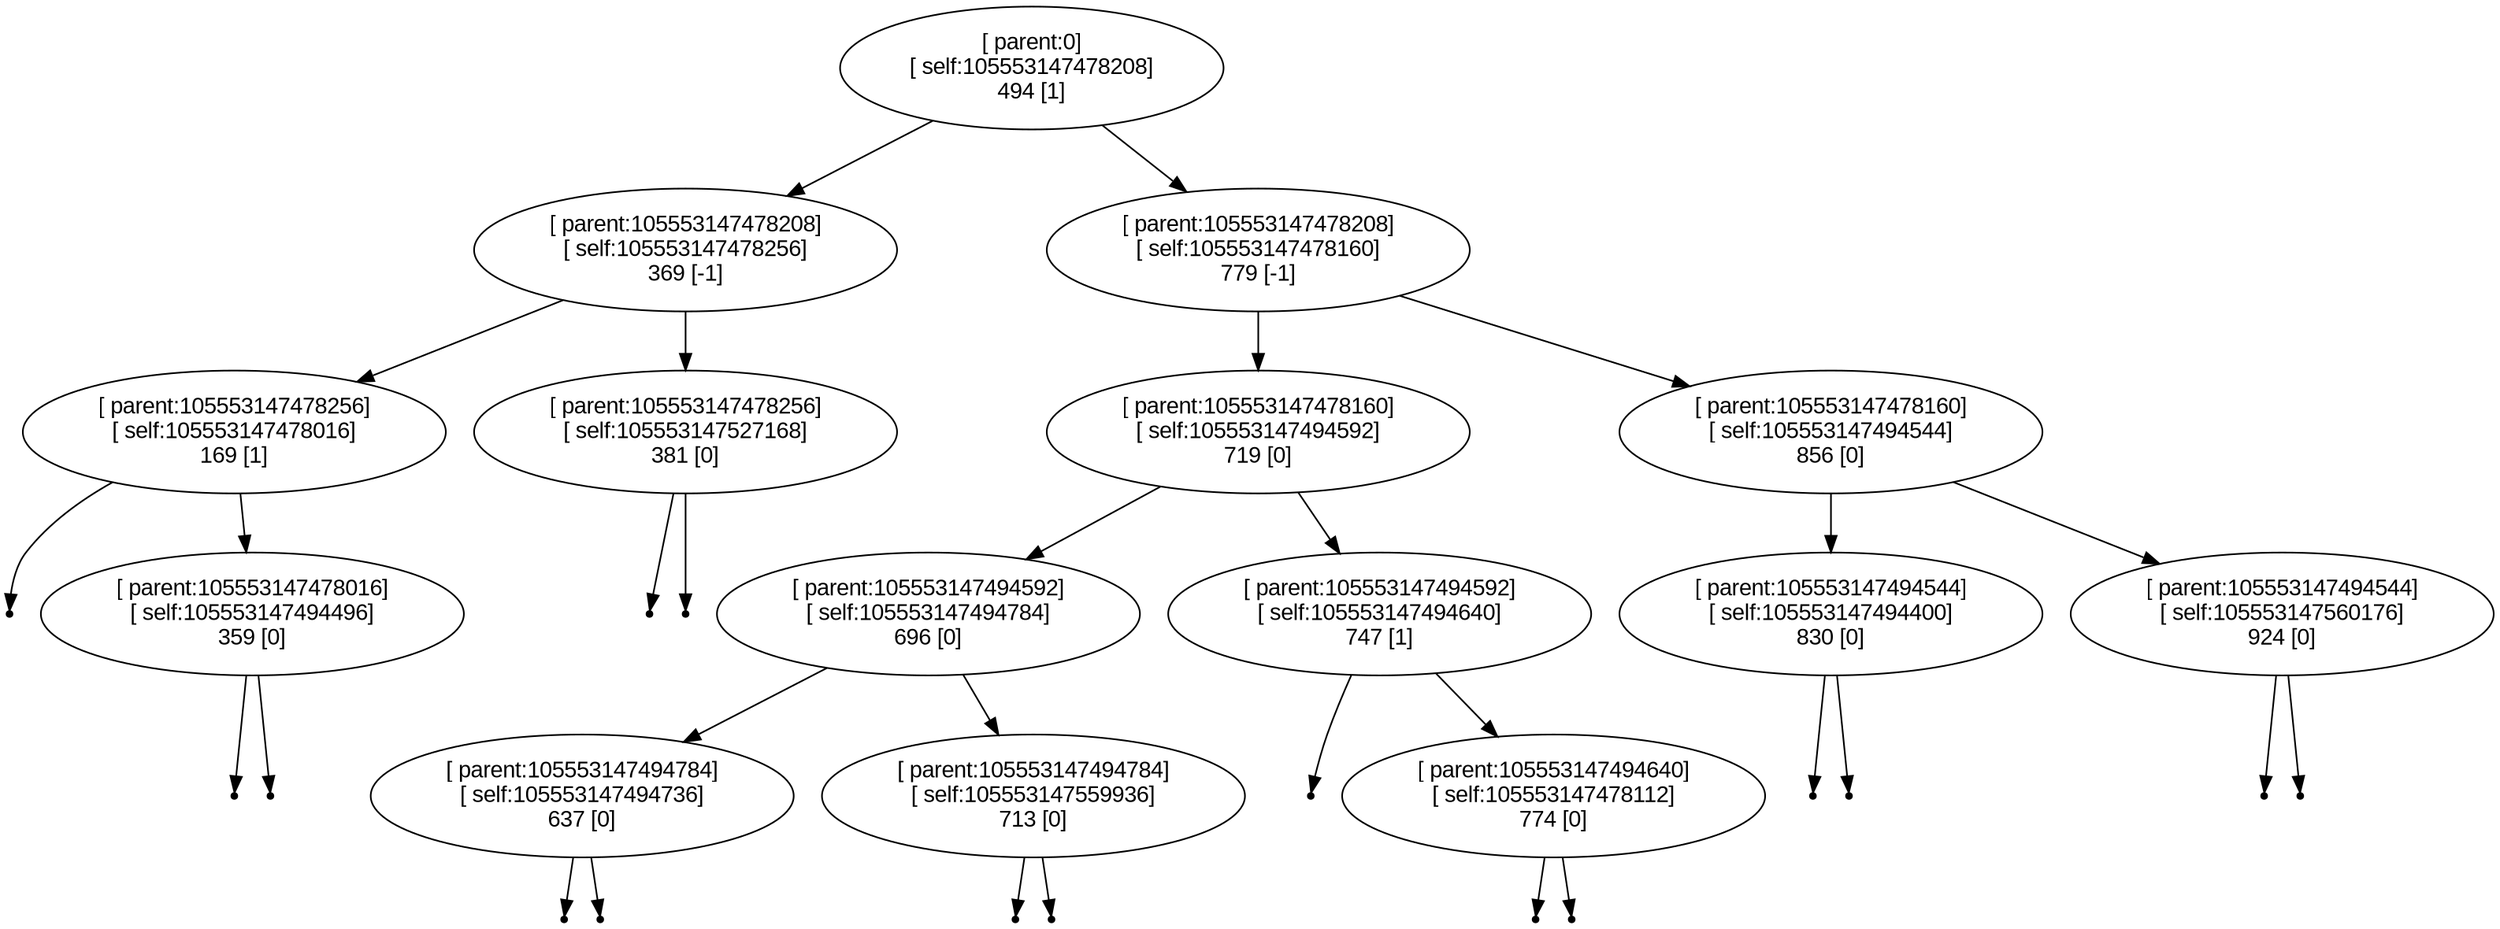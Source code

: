 digraph BST {
    node [fontname="Arial"];
    "[ parent:0]
[ self:105553147478208]
494 [1]" -> "[ parent:105553147478208]
[ self:105553147478256]
369 [-1]";
    "[ parent:0]
[ self:105553147478208]
494 [1]" -> "[ parent:105553147478208]
[ self:105553147478160]
779 [-1]";
    "[ parent:105553147478208]
[ self:105553147478256]
369 [-1]" -> "[ parent:105553147478256]
[ self:105553147478016]
169 [1]";
    "[ parent:105553147478208]
[ self:105553147478256]
369 [-1]" -> "[ parent:105553147478256]
[ self:105553147527168]
381 [0]";
    null141 [shape=point];
    "[ parent:105553147478256]
[ self:105553147478016]
169 [1]" -> "null141"
    "[ parent:105553147478256]
[ self:105553147478016]
169 [1]" -> "[ parent:105553147478016]
[ self:105553147494496]
359 [0]";
    null142 [shape=point];
    "[ parent:105553147478016]
[ self:105553147494496]
359 [0]" -> "null142"
    null143 [shape=point];
    "[ parent:105553147478016]
[ self:105553147494496]
359 [0]" -> "null143"
    null144 [shape=point];
    "[ parent:105553147478256]
[ self:105553147527168]
381 [0]" -> "null144"
    null145 [shape=point];
    "[ parent:105553147478256]
[ self:105553147527168]
381 [0]" -> "null145"
    "[ parent:105553147478208]
[ self:105553147478160]
779 [-1]" -> "[ parent:105553147478160]
[ self:105553147494592]
719 [0]";
    "[ parent:105553147478208]
[ self:105553147478160]
779 [-1]" -> "[ parent:105553147478160]
[ self:105553147494544]
856 [0]";
    "[ parent:105553147478160]
[ self:105553147494592]
719 [0]" -> "[ parent:105553147494592]
[ self:105553147494784]
696 [0]";
    "[ parent:105553147478160]
[ self:105553147494592]
719 [0]" -> "[ parent:105553147494592]
[ self:105553147494640]
747 [1]";
    "[ parent:105553147494592]
[ self:105553147494784]
696 [0]" -> "[ parent:105553147494784]
[ self:105553147494736]
637 [0]";
    "[ parent:105553147494592]
[ self:105553147494784]
696 [0]" -> "[ parent:105553147494784]
[ self:105553147559936]
713 [0]";
    null146 [shape=point];
    "[ parent:105553147494784]
[ self:105553147494736]
637 [0]" -> "null146"
    null147 [shape=point];
    "[ parent:105553147494784]
[ self:105553147494736]
637 [0]" -> "null147"
    null148 [shape=point];
    "[ parent:105553147494784]
[ self:105553147559936]
713 [0]" -> "null148"
    null149 [shape=point];
    "[ parent:105553147494784]
[ self:105553147559936]
713 [0]" -> "null149"
    null150 [shape=point];
    "[ parent:105553147494592]
[ self:105553147494640]
747 [1]" -> "null150"
    "[ parent:105553147494592]
[ self:105553147494640]
747 [1]" -> "[ parent:105553147494640]
[ self:105553147478112]
774 [0]";
    null151 [shape=point];
    "[ parent:105553147494640]
[ self:105553147478112]
774 [0]" -> "null151"
    null152 [shape=point];
    "[ parent:105553147494640]
[ self:105553147478112]
774 [0]" -> "null152"
    "[ parent:105553147478160]
[ self:105553147494544]
856 [0]" -> "[ parent:105553147494544]
[ self:105553147494400]
830 [0]";
    "[ parent:105553147478160]
[ self:105553147494544]
856 [0]" -> "[ parent:105553147494544]
[ self:105553147560176]
924 [0]";
    null153 [shape=point];
    "[ parent:105553147494544]
[ self:105553147494400]
830 [0]" -> "null153"
    null154 [shape=point];
    "[ parent:105553147494544]
[ self:105553147494400]
830 [0]" -> "null154"
    null155 [shape=point];
    "[ parent:105553147494544]
[ self:105553147560176]
924 [0]" -> "null155"
    null156 [shape=point];
    "[ parent:105553147494544]
[ self:105553147560176]
924 [0]" -> "null156"
}
